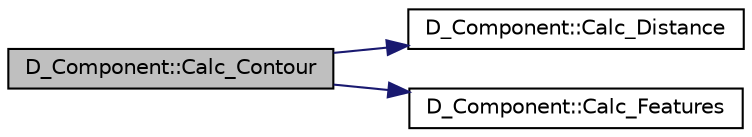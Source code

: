 digraph "D_Component::Calc_Contour"
{
 // LATEX_PDF_SIZE
  edge [fontname="Helvetica",fontsize="10",labelfontname="Helvetica",labelfontsize="10"];
  node [fontname="Helvetica",fontsize="10",shape=record];
  rankdir="LR";
  Node1 [label="D_Component::Calc_Contour",height=0.2,width=0.4,color="black", fillcolor="grey75", style="filled", fontcolor="black",tooltip=" "];
  Node1 -> Node2 [color="midnightblue",fontsize="10",style="solid"];
  Node2 [label="D_Component::Calc_Distance",height=0.2,width=0.4,color="black", fillcolor="white", style="filled",URL="$class_d___component.html#a3b9f591997f24b4c6ca44ed13a68246e",tooltip=" "];
  Node1 -> Node3 [color="midnightblue",fontsize="10",style="solid"];
  Node3 [label="D_Component::Calc_Features",height=0.2,width=0.4,color="black", fillcolor="white", style="filled",URL="$class_d___component.html#acb0153f3579a78803c2f954c4aa1a4fa",tooltip=" "];
}
